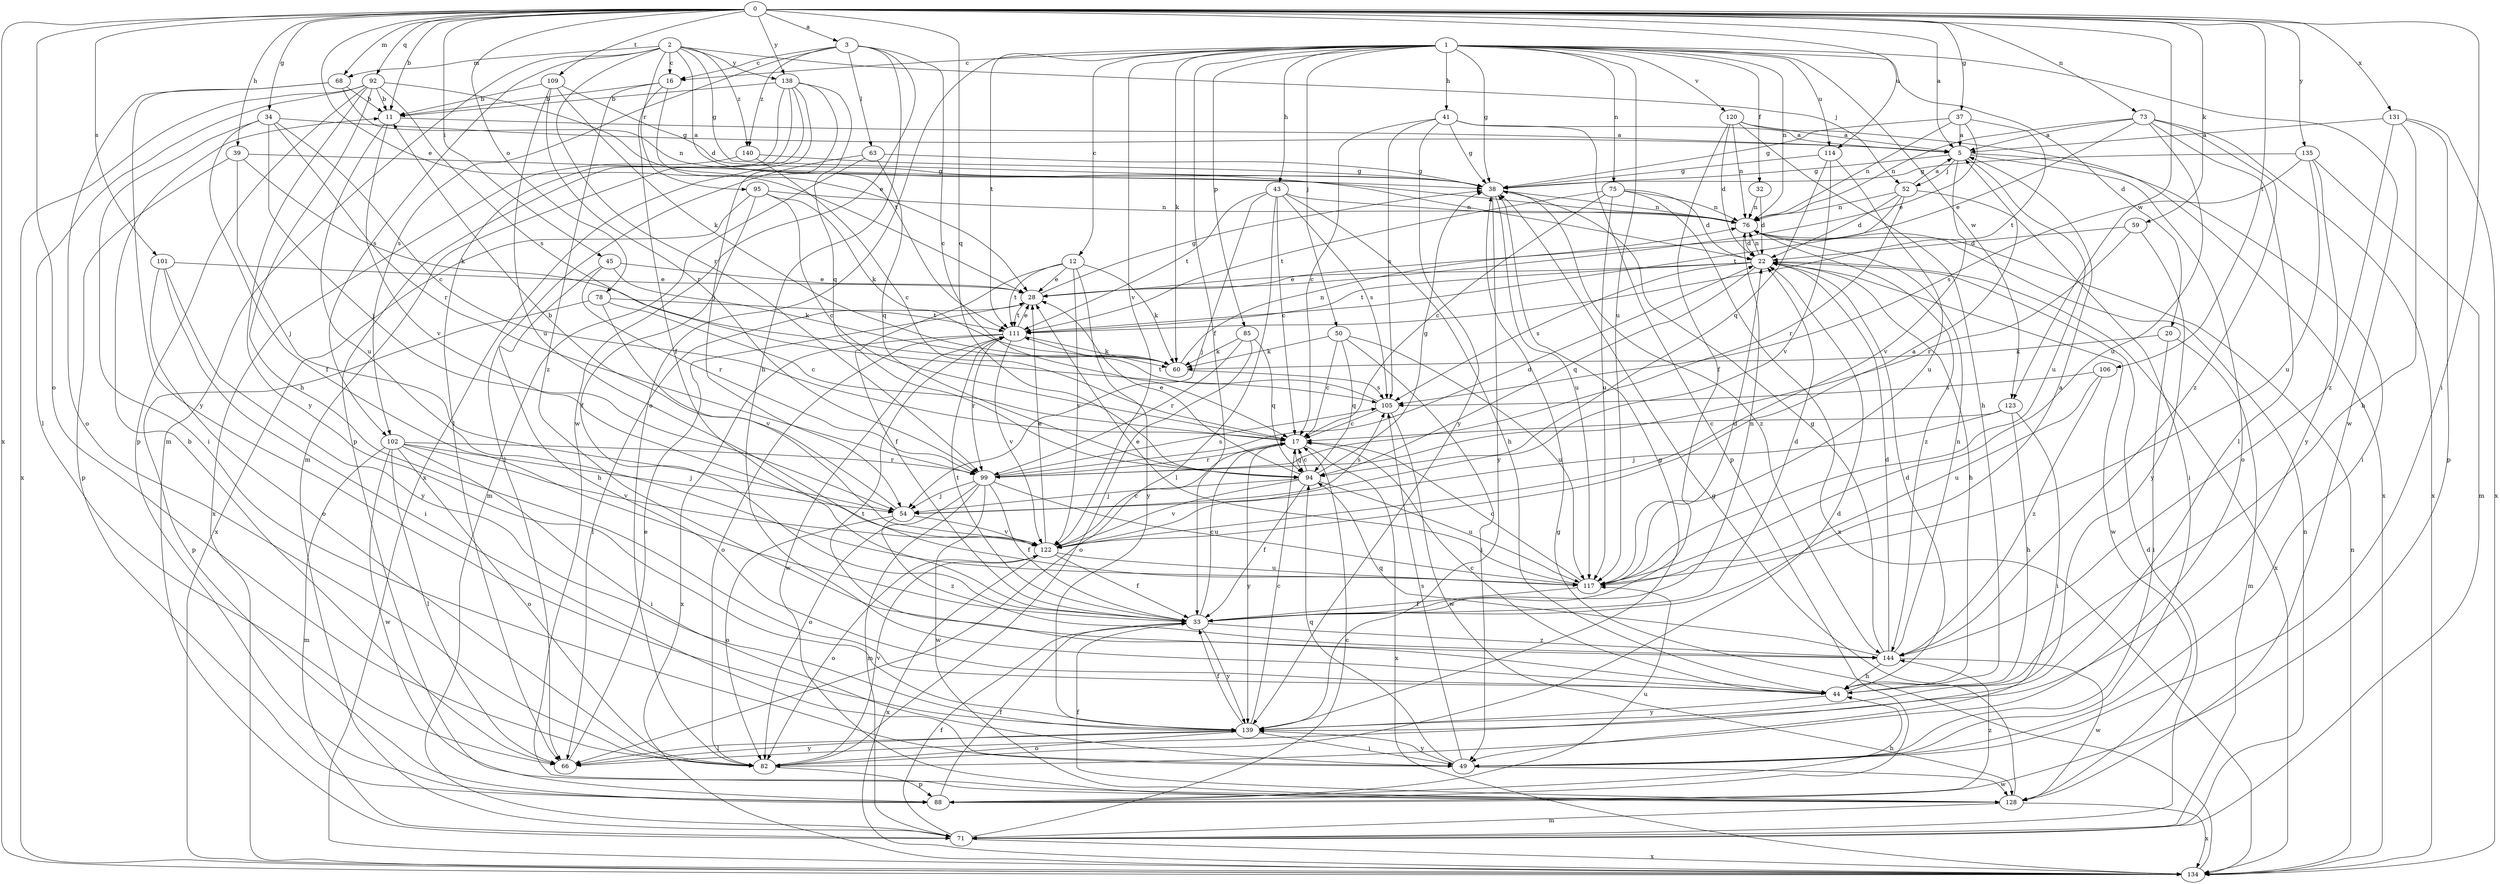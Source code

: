 strict digraph  {
0;
1;
2;
3;
5;
11;
12;
16;
17;
20;
22;
28;
32;
33;
34;
37;
38;
39;
41;
43;
44;
45;
49;
50;
52;
54;
59;
60;
63;
66;
68;
71;
73;
75;
76;
78;
82;
85;
88;
92;
94;
95;
99;
101;
102;
105;
106;
109;
111;
114;
117;
120;
122;
123;
128;
131;
134;
135;
138;
139;
140;
144;
0 -> 3  [label=a];
0 -> 5  [label=a];
0 -> 11  [label=b];
0 -> 28  [label=e];
0 -> 34  [label=g];
0 -> 37  [label=g];
0 -> 39  [label=h];
0 -> 45  [label=i];
0 -> 49  [label=i];
0 -> 59  [label=k];
0 -> 68  [label=m];
0 -> 73  [label=n];
0 -> 78  [label=o];
0 -> 82  [label=o];
0 -> 92  [label=q];
0 -> 94  [label=q];
0 -> 101  [label=s];
0 -> 106  [label=t];
0 -> 109  [label=t];
0 -> 114  [label=u];
0 -> 123  [label=w];
0 -> 131  [label=x];
0 -> 134  [label=x];
0 -> 135  [label=y];
0 -> 138  [label=y];
1 -> 12  [label=c];
1 -> 16  [label=c];
1 -> 20  [label=d];
1 -> 32  [label=f];
1 -> 33  [label=f];
1 -> 38  [label=g];
1 -> 41  [label=h];
1 -> 43  [label=h];
1 -> 50  [label=j];
1 -> 60  [label=k];
1 -> 75  [label=n];
1 -> 76  [label=n];
1 -> 82  [label=o];
1 -> 85  [label=p];
1 -> 111  [label=t];
1 -> 114  [label=u];
1 -> 117  [label=u];
1 -> 120  [label=v];
1 -> 122  [label=v];
1 -> 123  [label=w];
1 -> 128  [label=w];
2 -> 16  [label=c];
2 -> 22  [label=d];
2 -> 38  [label=g];
2 -> 52  [label=j];
2 -> 68  [label=m];
2 -> 71  [label=m];
2 -> 95  [label=r];
2 -> 99  [label=r];
2 -> 102  [label=s];
2 -> 138  [label=y];
2 -> 140  [label=z];
3 -> 16  [label=c];
3 -> 17  [label=c];
3 -> 44  [label=h];
3 -> 63  [label=l];
3 -> 102  [label=s];
3 -> 128  [label=w];
3 -> 140  [label=z];
5 -> 38  [label=g];
5 -> 49  [label=i];
5 -> 52  [label=j];
5 -> 82  [label=o];
5 -> 117  [label=u];
5 -> 122  [label=v];
11 -> 5  [label=a];
11 -> 117  [label=u];
11 -> 122  [label=v];
12 -> 28  [label=e];
12 -> 33  [label=f];
12 -> 60  [label=k];
12 -> 111  [label=t];
12 -> 122  [label=v];
12 -> 139  [label=y];
16 -> 11  [label=b];
16 -> 33  [label=f];
16 -> 111  [label=t];
16 -> 144  [label=z];
17 -> 94  [label=q];
17 -> 99  [label=r];
17 -> 134  [label=x];
17 -> 139  [label=y];
20 -> 49  [label=i];
20 -> 60  [label=k];
20 -> 71  [label=m];
22 -> 28  [label=e];
22 -> 44  [label=h];
22 -> 76  [label=n];
22 -> 94  [label=q];
22 -> 105  [label=s];
22 -> 111  [label=t];
22 -> 128  [label=w];
22 -> 134  [label=x];
28 -> 38  [label=g];
28 -> 66  [label=l];
28 -> 111  [label=t];
32 -> 22  [label=d];
32 -> 76  [label=n];
33 -> 5  [label=a];
33 -> 17  [label=c];
33 -> 22  [label=d];
33 -> 76  [label=n];
33 -> 111  [label=t];
33 -> 139  [label=y];
33 -> 144  [label=z];
34 -> 5  [label=a];
34 -> 17  [label=c];
34 -> 33  [label=f];
34 -> 49  [label=i];
34 -> 54  [label=j];
34 -> 99  [label=r];
37 -> 5  [label=a];
37 -> 28  [label=e];
37 -> 38  [label=g];
37 -> 76  [label=n];
37 -> 111  [label=t];
38 -> 76  [label=n];
38 -> 117  [label=u];
38 -> 139  [label=y];
38 -> 144  [label=z];
39 -> 38  [label=g];
39 -> 54  [label=j];
39 -> 60  [label=k];
39 -> 88  [label=p];
41 -> 5  [label=a];
41 -> 17  [label=c];
41 -> 38  [label=g];
41 -> 88  [label=p];
41 -> 105  [label=s];
41 -> 139  [label=y];
43 -> 17  [label=c];
43 -> 44  [label=h];
43 -> 54  [label=j];
43 -> 66  [label=l];
43 -> 76  [label=n];
43 -> 105  [label=s];
43 -> 111  [label=t];
44 -> 17  [label=c];
44 -> 22  [label=d];
44 -> 111  [label=t];
44 -> 139  [label=y];
45 -> 28  [label=e];
45 -> 44  [label=h];
45 -> 60  [label=k];
45 -> 99  [label=r];
49 -> 94  [label=q];
49 -> 105  [label=s];
49 -> 128  [label=w];
49 -> 139  [label=y];
50 -> 17  [label=c];
50 -> 49  [label=i];
50 -> 60  [label=k];
50 -> 94  [label=q];
50 -> 117  [label=u];
52 -> 5  [label=a];
52 -> 22  [label=d];
52 -> 49  [label=i];
52 -> 76  [label=n];
52 -> 99  [label=r];
52 -> 111  [label=t];
54 -> 11  [label=b];
54 -> 82  [label=o];
54 -> 105  [label=s];
54 -> 122  [label=v];
54 -> 144  [label=z];
59 -> 22  [label=d];
59 -> 99  [label=r];
59 -> 139  [label=y];
60 -> 76  [label=n];
60 -> 105  [label=s];
63 -> 38  [label=g];
63 -> 66  [label=l];
63 -> 71  [label=m];
63 -> 94  [label=q];
66 -> 11  [label=b];
66 -> 28  [label=e];
66 -> 139  [label=y];
68 -> 11  [label=b];
68 -> 76  [label=n];
68 -> 82  [label=o];
68 -> 139  [label=y];
71 -> 17  [label=c];
71 -> 22  [label=d];
71 -> 33  [label=f];
71 -> 76  [label=n];
71 -> 134  [label=x];
73 -> 5  [label=a];
73 -> 28  [label=e];
73 -> 66  [label=l];
73 -> 76  [label=n];
73 -> 117  [label=u];
73 -> 134  [label=x];
73 -> 144  [label=z];
75 -> 17  [label=c];
75 -> 22  [label=d];
75 -> 76  [label=n];
75 -> 111  [label=t];
75 -> 117  [label=u];
75 -> 134  [label=x];
76 -> 22  [label=d];
76 -> 144  [label=z];
78 -> 17  [label=c];
78 -> 88  [label=p];
78 -> 111  [label=t];
78 -> 122  [label=v];
82 -> 22  [label=d];
82 -> 88  [label=p];
82 -> 122  [label=v];
85 -> 60  [label=k];
85 -> 82  [label=o];
85 -> 94  [label=q];
85 -> 99  [label=r];
88 -> 33  [label=f];
88 -> 44  [label=h];
88 -> 117  [label=u];
88 -> 144  [label=z];
92 -> 11  [label=b];
92 -> 28  [label=e];
92 -> 44  [label=h];
92 -> 66  [label=l];
92 -> 88  [label=p];
92 -> 105  [label=s];
92 -> 134  [label=x];
92 -> 139  [label=y];
94 -> 17  [label=c];
94 -> 28  [label=e];
94 -> 33  [label=f];
94 -> 38  [label=g];
94 -> 54  [label=j];
94 -> 117  [label=u];
94 -> 122  [label=v];
95 -> 17  [label=c];
95 -> 33  [label=f];
95 -> 60  [label=k];
95 -> 76  [label=n];
95 -> 134  [label=x];
99 -> 22  [label=d];
99 -> 33  [label=f];
99 -> 54  [label=j];
99 -> 71  [label=m];
99 -> 82  [label=o];
99 -> 105  [label=s];
99 -> 117  [label=u];
99 -> 128  [label=w];
101 -> 28  [label=e];
101 -> 49  [label=i];
101 -> 82  [label=o];
101 -> 139  [label=y];
102 -> 49  [label=i];
102 -> 54  [label=j];
102 -> 66  [label=l];
102 -> 71  [label=m];
102 -> 82  [label=o];
102 -> 99  [label=r];
102 -> 122  [label=v];
102 -> 128  [label=w];
105 -> 17  [label=c];
105 -> 111  [label=t];
105 -> 128  [label=w];
106 -> 105  [label=s];
106 -> 117  [label=u];
106 -> 144  [label=z];
109 -> 11  [label=b];
109 -> 38  [label=g];
109 -> 60  [label=k];
109 -> 99  [label=r];
109 -> 117  [label=u];
111 -> 28  [label=e];
111 -> 60  [label=k];
111 -> 82  [label=o];
111 -> 99  [label=r];
111 -> 122  [label=v];
111 -> 128  [label=w];
111 -> 134  [label=x];
114 -> 38  [label=g];
114 -> 94  [label=q];
114 -> 117  [label=u];
114 -> 122  [label=v];
117 -> 17  [label=c];
117 -> 22  [label=d];
117 -> 28  [label=e];
117 -> 33  [label=f];
120 -> 5  [label=a];
120 -> 22  [label=d];
120 -> 33  [label=f];
120 -> 44  [label=h];
120 -> 76  [label=n];
120 -> 134  [label=x];
122 -> 5  [label=a];
122 -> 17  [label=c];
122 -> 28  [label=e];
122 -> 33  [label=f];
122 -> 82  [label=o];
122 -> 117  [label=u];
122 -> 134  [label=x];
123 -> 17  [label=c];
123 -> 44  [label=h];
123 -> 49  [label=i];
123 -> 54  [label=j];
128 -> 33  [label=f];
128 -> 38  [label=g];
128 -> 71  [label=m];
128 -> 134  [label=x];
131 -> 5  [label=a];
131 -> 44  [label=h];
131 -> 88  [label=p];
131 -> 134  [label=x];
131 -> 144  [label=z];
134 -> 38  [label=g];
134 -> 76  [label=n];
135 -> 38  [label=g];
135 -> 71  [label=m];
135 -> 105  [label=s];
135 -> 117  [label=u];
135 -> 139  [label=y];
138 -> 11  [label=b];
138 -> 54  [label=j];
138 -> 66  [label=l];
138 -> 71  [label=m];
138 -> 88  [label=p];
138 -> 94  [label=q];
138 -> 134  [label=x];
139 -> 17  [label=c];
139 -> 33  [label=f];
139 -> 38  [label=g];
139 -> 49  [label=i];
139 -> 66  [label=l];
139 -> 82  [label=o];
140 -> 17  [label=c];
140 -> 38  [label=g];
140 -> 134  [label=x];
144 -> 22  [label=d];
144 -> 38  [label=g];
144 -> 44  [label=h];
144 -> 76  [label=n];
144 -> 94  [label=q];
144 -> 128  [label=w];
}
